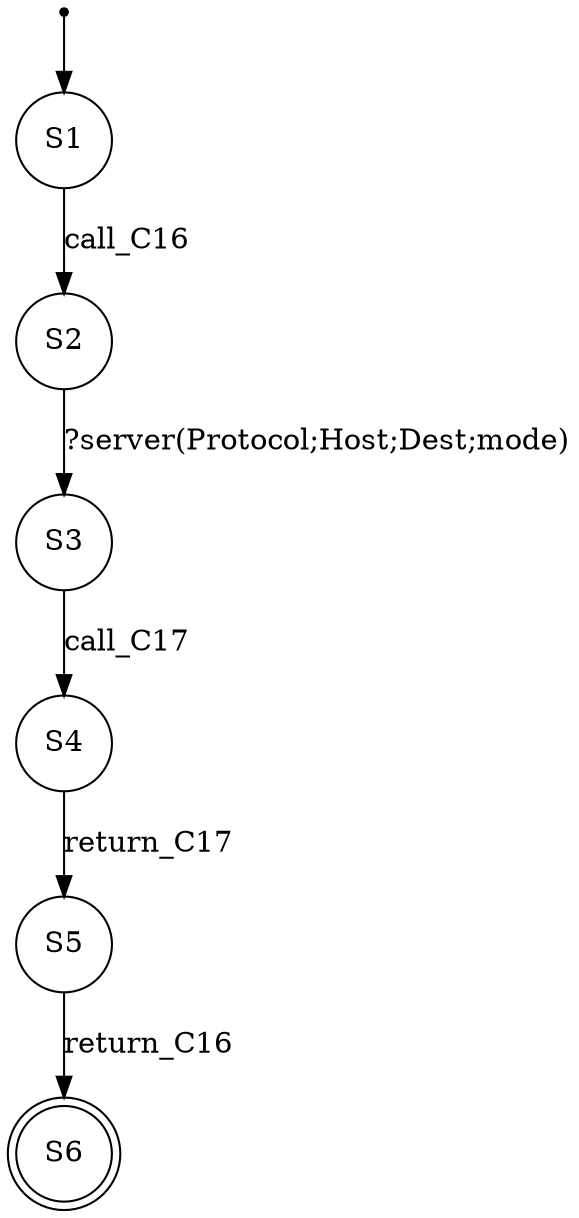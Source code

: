digraph LTS {
S00[shape=point]
S1[label=S1,shape=circle];
S2[label=S2,shape=circle];
S3[label=S3,shape=circle];
S4[label=S4,shape=circle];
S5[label=S5,shape=circle];
S6[label=S6,shape=doublecircle];
S00 -> S1
S1 -> S2[label ="call_C16"];
S2 -> S3[label ="?server(Protocol;Host;Dest;mode)"];
S3 -> S4[label ="call_C17"];
S4 -> S5[label ="return_C17"];
S5 -> S6[label ="return_C16"];
}

